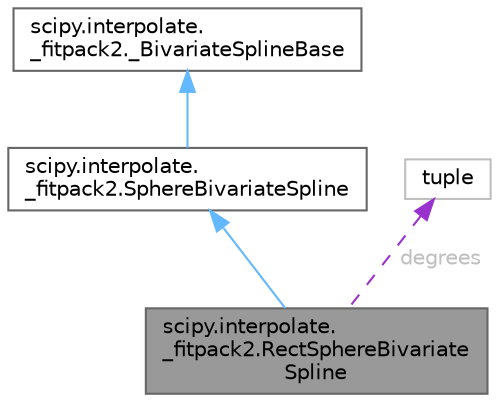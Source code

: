 digraph "scipy.interpolate._fitpack2.RectSphereBivariateSpline"
{
 // LATEX_PDF_SIZE
  bgcolor="transparent";
  edge [fontname=Helvetica,fontsize=10,labelfontname=Helvetica,labelfontsize=10];
  node [fontname=Helvetica,fontsize=10,shape=box,height=0.2,width=0.4];
  Node1 [id="Node000001",label="scipy.interpolate.\l_fitpack2.RectSphereBivariate\lSpline",height=0.2,width=0.4,color="gray40", fillcolor="grey60", style="filled", fontcolor="black",tooltip=" "];
  Node2 -> Node1 [id="edge1_Node000001_Node000002",dir="back",color="steelblue1",style="solid",tooltip=" "];
  Node2 [id="Node000002",label="scipy.interpolate.\l_fitpack2.SphereBivariateSpline",height=0.2,width=0.4,color="gray40", fillcolor="white", style="filled",URL="$d4/d62/classscipy_1_1interpolate_1_1__fitpack2_1_1SphereBivariateSpline.html",tooltip=" "];
  Node3 -> Node2 [id="edge2_Node000002_Node000003",dir="back",color="steelblue1",style="solid",tooltip=" "];
  Node3 [id="Node000003",label="scipy.interpolate.\l_fitpack2._BivariateSplineBase",height=0.2,width=0.4,color="gray40", fillcolor="white", style="filled",URL="$d5/d53/classscipy_1_1interpolate_1_1__fitpack2_1_1__BivariateSplineBase.html",tooltip=" "];
  Node4 -> Node1 [id="edge3_Node000001_Node000004",dir="back",color="darkorchid3",style="dashed",tooltip=" ",label=" degrees",fontcolor="grey" ];
  Node4 [id="Node000004",label="tuple",height=0.2,width=0.4,color="grey75", fillcolor="white", style="filled",tooltip=" "];
}

